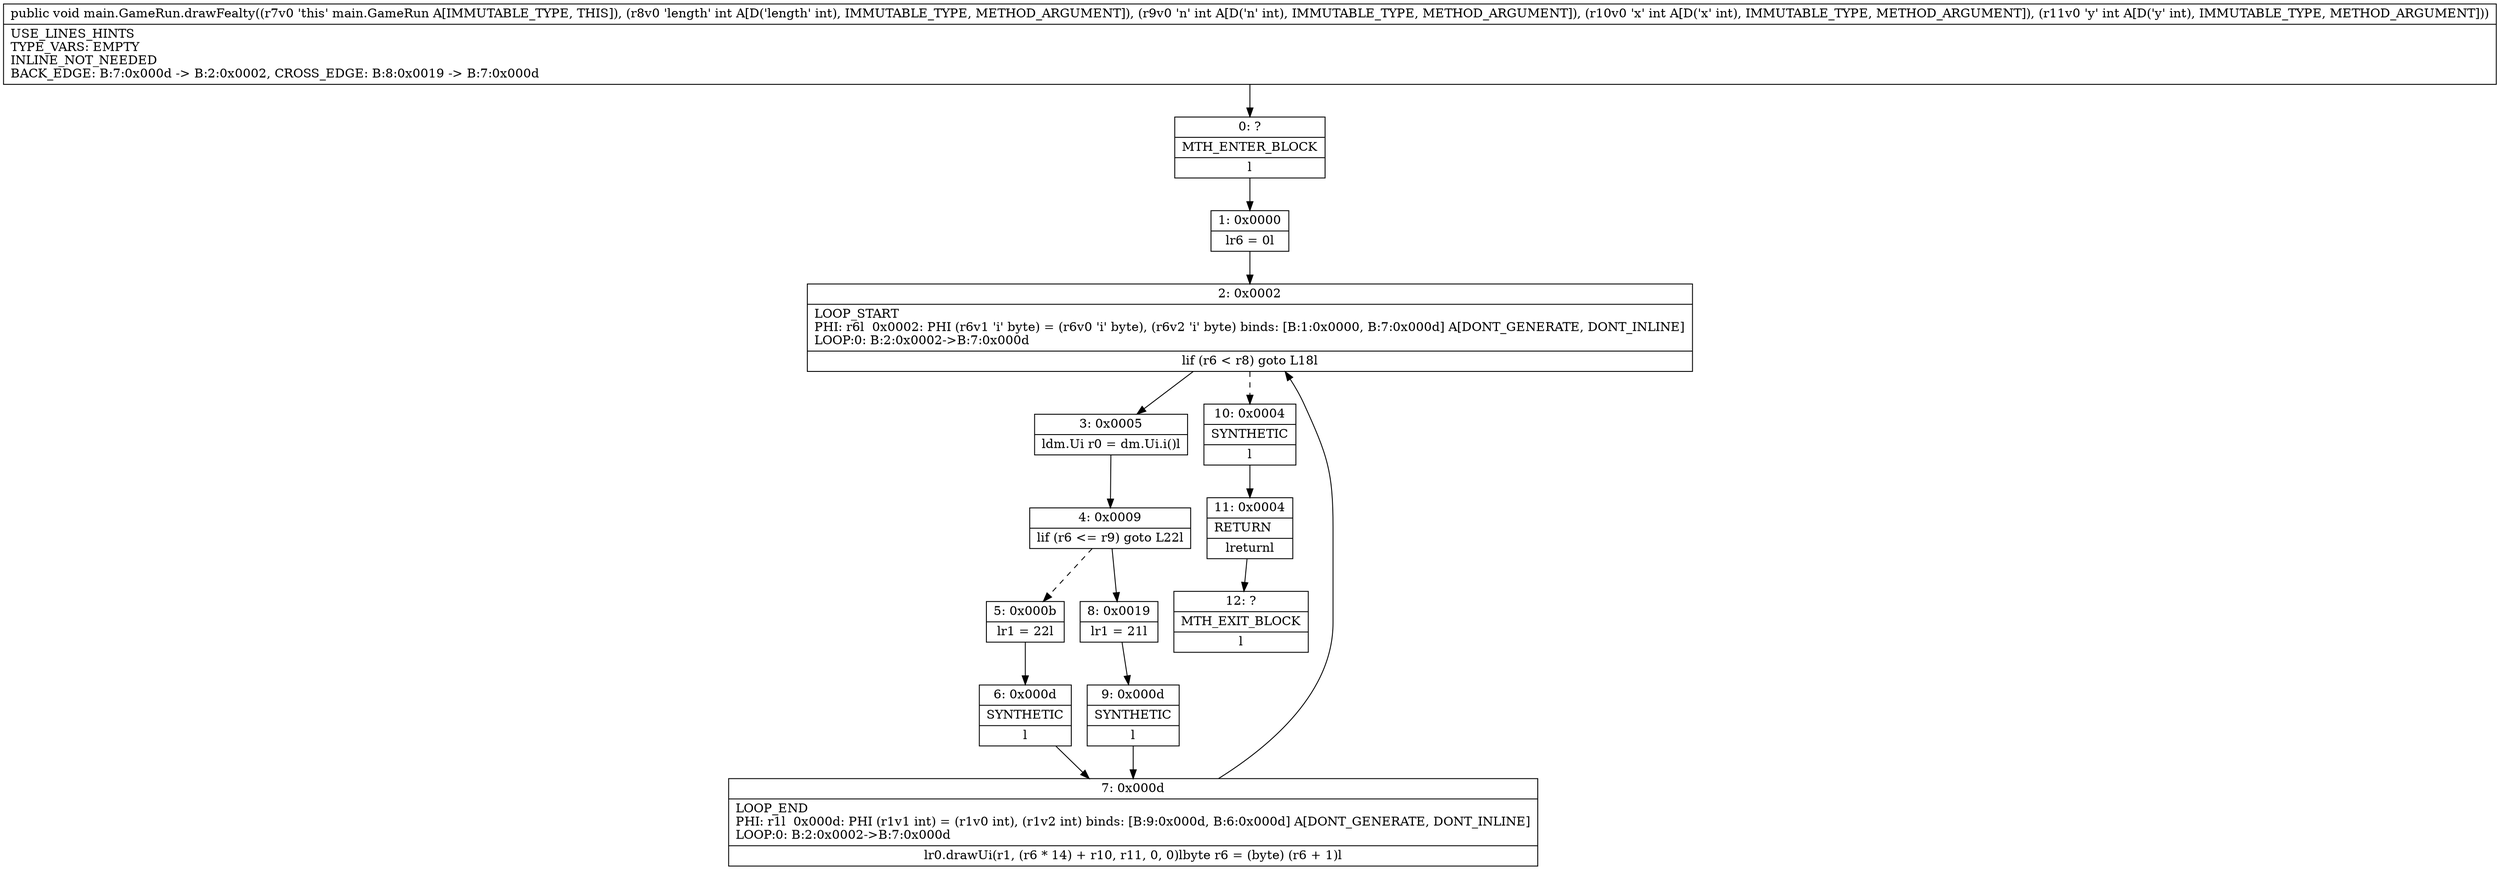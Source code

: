 digraph "CFG formain.GameRun.drawFealty(IIII)V" {
Node_0 [shape=record,label="{0\:\ ?|MTH_ENTER_BLOCK\l|l}"];
Node_1 [shape=record,label="{1\:\ 0x0000|lr6 = 0l}"];
Node_2 [shape=record,label="{2\:\ 0x0002|LOOP_START\lPHI: r6l  0x0002: PHI (r6v1 'i' byte) = (r6v0 'i' byte), (r6v2 'i' byte) binds: [B:1:0x0000, B:7:0x000d] A[DONT_GENERATE, DONT_INLINE]\lLOOP:0: B:2:0x0002\-\>B:7:0x000d\l|lif (r6 \< r8) goto L18l}"];
Node_3 [shape=record,label="{3\:\ 0x0005|ldm.Ui r0 = dm.Ui.i()l}"];
Node_4 [shape=record,label="{4\:\ 0x0009|lif (r6 \<= r9) goto L22l}"];
Node_5 [shape=record,label="{5\:\ 0x000b|lr1 = 22l}"];
Node_6 [shape=record,label="{6\:\ 0x000d|SYNTHETIC\l|l}"];
Node_7 [shape=record,label="{7\:\ 0x000d|LOOP_END\lPHI: r1l  0x000d: PHI (r1v1 int) = (r1v0 int), (r1v2 int) binds: [B:9:0x000d, B:6:0x000d] A[DONT_GENERATE, DONT_INLINE]\lLOOP:0: B:2:0x0002\-\>B:7:0x000d\l|lr0.drawUi(r1, (r6 * 14) + r10, r11, 0, 0)lbyte r6 = (byte) (r6 + 1)l}"];
Node_8 [shape=record,label="{8\:\ 0x0019|lr1 = 21l}"];
Node_9 [shape=record,label="{9\:\ 0x000d|SYNTHETIC\l|l}"];
Node_10 [shape=record,label="{10\:\ 0x0004|SYNTHETIC\l|l}"];
Node_11 [shape=record,label="{11\:\ 0x0004|RETURN\l|lreturnl}"];
Node_12 [shape=record,label="{12\:\ ?|MTH_EXIT_BLOCK\l|l}"];
MethodNode[shape=record,label="{public void main.GameRun.drawFealty((r7v0 'this' main.GameRun A[IMMUTABLE_TYPE, THIS]), (r8v0 'length' int A[D('length' int), IMMUTABLE_TYPE, METHOD_ARGUMENT]), (r9v0 'n' int A[D('n' int), IMMUTABLE_TYPE, METHOD_ARGUMENT]), (r10v0 'x' int A[D('x' int), IMMUTABLE_TYPE, METHOD_ARGUMENT]), (r11v0 'y' int A[D('y' int), IMMUTABLE_TYPE, METHOD_ARGUMENT]))  | USE_LINES_HINTS\lTYPE_VARS: EMPTY\lINLINE_NOT_NEEDED\lBACK_EDGE: B:7:0x000d \-\> B:2:0x0002, CROSS_EDGE: B:8:0x0019 \-\> B:7:0x000d\l}"];
MethodNode -> Node_0;
Node_0 -> Node_1;
Node_1 -> Node_2;
Node_2 -> Node_3;
Node_2 -> Node_10[style=dashed];
Node_3 -> Node_4;
Node_4 -> Node_5[style=dashed];
Node_4 -> Node_8;
Node_5 -> Node_6;
Node_6 -> Node_7;
Node_7 -> Node_2;
Node_8 -> Node_9;
Node_9 -> Node_7;
Node_10 -> Node_11;
Node_11 -> Node_12;
}

